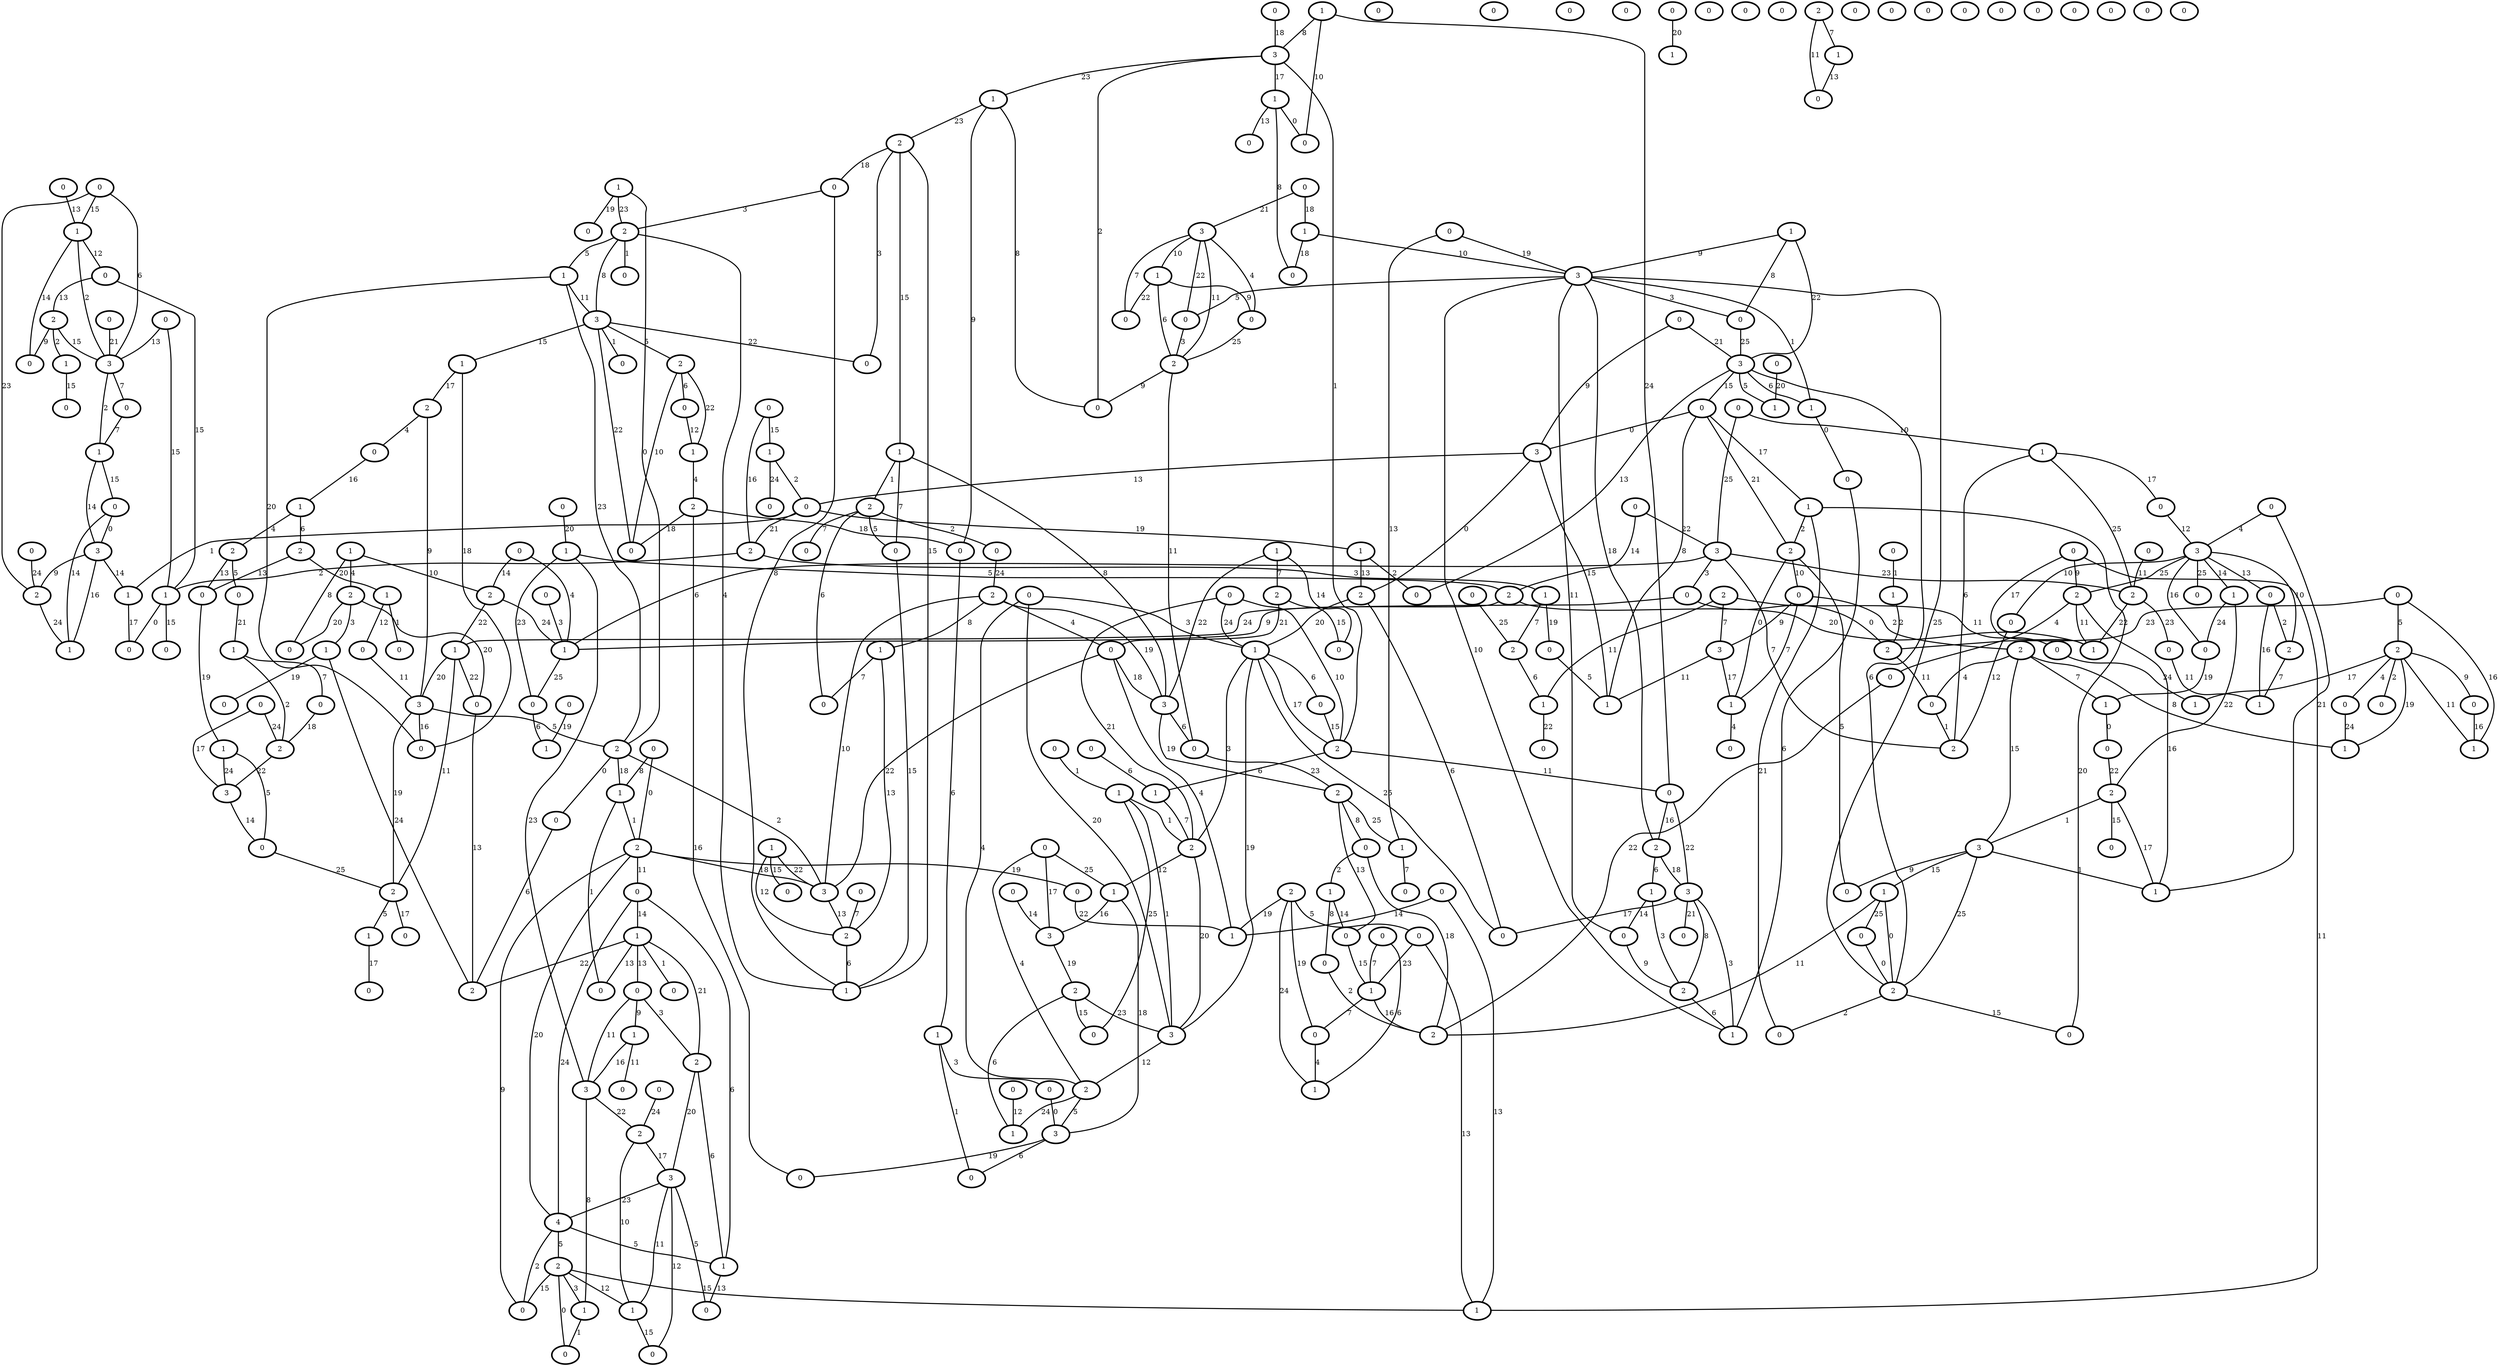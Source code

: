 graph G {
    0 [penwidth=3,label="0"]
    1 [penwidth=3,label="0"]
    2 [penwidth=3,label="0"]
    3 [penwidth=3,label="0"]
    4 [penwidth=3,label="0"]
    5 [penwidth=3,label="0"]
    6 [penwidth=3,label="1"]
    7 [penwidth=3,label="0"]
    8 [penwidth=3,label="1"]
    9 [penwidth=3,label="0"]
    10 [penwidth=3,label="1"]
    11 [penwidth=3,label="0"]
    12 [penwidth=3,label="0"]
    13 [penwidth=3,label="0"]
    14 [penwidth=3,label="0"]
    15 [penwidth=3,label="0"]
    16 [penwidth=3,label="0"]
    17 [penwidth=3,label="2"]
    18 [penwidth=3,label="0"]
    19 [penwidth=3,label="1"]
    20 [penwidth=3,label="2"]
    21 [penwidth=3,label="0"]
    22 [penwidth=3,label="0"]
    23 [penwidth=3,label="2"]
    24 [penwidth=3,label="1"]
    25 [penwidth=3,label="1"]
    26 [penwidth=3,label="0"]
    27 [penwidth=3,label="1"]
    28 [penwidth=3,label="0"]
    29 [penwidth=3,label="0"]
    30 [penwidth=3,label="1"]
    31 [penwidth=3,label="1"]
    32 [penwidth=3,label="0"]
    33 [penwidth=3,label="1"]
    34 [penwidth=3,label="2"]
    35 [penwidth=3,label="2"]
    36 [penwidth=3,label="0"]
    37 [penwidth=3,label="2"]
    38 [penwidth=3,label="0"]
    39 [penwidth=3,label="3"]
    40 [penwidth=3,label="2"]
    41 [penwidth=3,label="0"]
    42 [penwidth=3,label="0"]
    43 [penwidth=3,label="0"]
    44 [penwidth=3,label="1"]
    45 [penwidth=3,label="0"]
    46 [penwidth=3,label="2"]
    47 [penwidth=3,label="0"]
    48 [penwidth=3,label="1"]
    49 [penwidth=3,label="0"]
    50 [penwidth=3,label="0"]
    51 [penwidth=3,label="1"]
    52 [penwidth=3,label="0"]
    53 [penwidth=3,label="0"]
    54 [penwidth=3,label="0"]
    55 [penwidth=3,label="2"]
    56 [penwidth=3,label="1"]
    57 [penwidth=3,label="2"]
    58 [penwidth=3,label="1"]
    59 [penwidth=3,label="0"]
    60 [penwidth=3,label="0"]
    61 [penwidth=3,label="0"]
    62 [penwidth=3,label="0"]
    63 [penwidth=3,label="1"]
    64 [penwidth=3,label="0"]
    65 [penwidth=3,label="0"]
    66 [penwidth=3,label="2"]
    67 [penwidth=3,label="2"]
    68 [penwidth=3,label="3"]
    69 [penwidth=3,label="3"]
    70 [penwidth=3,label="2"]
    71 [penwidth=3,label="0"]
    72 [penwidth=3,label="0"]
    73 [penwidth=3,label="1"]
    74 [penwidth=3,label="1"]
    75 [penwidth=3,label="0"]
    76 [penwidth=3,label="2"]
    77 [penwidth=3,label="1"]
    78 [penwidth=3,label="0"]
    79 [penwidth=3,label="0"]
    80 [penwidth=3,label="0"]
    81 [penwidth=3,label="0"]
    82 [penwidth=3,label="2"]
    83 [penwidth=3,label="1"]
    84 [penwidth=3,label="0"]
    85 [penwidth=3,label="0"]
    86 [penwidth=3,label="0"]
    87 [penwidth=3,label="1"]
    88 [penwidth=3,label="0"]
    89 [penwidth=3,label="0"]
    90 [penwidth=3,label="0"]
    91 [penwidth=3,label="0"]
    92 [penwidth=3,label="1"]
    93 [penwidth=3,label="0"]
    94 [penwidth=3,label="0"]
    95 [penwidth=3,label="0"]
    96 [penwidth=3,label="0"]
    97 [penwidth=3,label="2"]
    98 [penwidth=3,label="0"]
    99 [penwidth=3,label="0"]
    100 [penwidth=3,label="0"]
    101 [penwidth=3,label="1"]
    102 [penwidth=3,label="1"]
    103 [penwidth=3,label="1"]
    104 [penwidth=3,label="1"]
    105 [penwidth=3,label="1"]
    106 [penwidth=3,label="3"]
    107 [penwidth=3,label="0"]
    108 [penwidth=3,label="1"]
    109 [penwidth=3,label="0"]
    110 [penwidth=3,label="1"]
    111 [penwidth=3,label="2"]
    112 [penwidth=3,label="2"]
    113 [penwidth=3,label="0"]
    114 [penwidth=3,label="0"]
    115 [penwidth=3,label="2"]
    116 [penwidth=3,label="1"]
    117 [penwidth=3,label="0"]
    118 [penwidth=3,label="1"]
    119 [penwidth=3,label="2"]
    120 [penwidth=3,label="3"]
    121 [penwidth=3,label="1"]
    122 [penwidth=3,label="1"]
    123 [penwidth=3,label="1"]
    124 [penwidth=3,label="1"]
    125 [penwidth=3,label="3"]
    126 [penwidth=3,label="0"]
    127 [penwidth=3,label="0"]
    128 [penwidth=3,label="0"]
    129 [penwidth=3,label="0"]
    130 [penwidth=3,label="1"]
    131 [penwidth=3,label="3"]
    132 [penwidth=3,label="1"]
    133 [penwidth=3,label="0"]
    134 [penwidth=3,label="0"]
    135 [penwidth=3,label="1"]
    136 [penwidth=3,label="0"]
    137 [penwidth=3,label="1"]
    138 [penwidth=3,label="0"]
    139 [penwidth=3,label="0"]
    140 [penwidth=3,label="1"]
    141 [penwidth=3,label="3"]
    142 [penwidth=3,label="2"]
    143 [penwidth=3,label="0"]
    144 [penwidth=3,label="0"]
    145 [penwidth=3,label="1"]
    146 [penwidth=3,label="0"]
    147 [penwidth=3,label="0"]
    148 [penwidth=3,label="0"]
    149 [penwidth=3,label="0"]
    150 [penwidth=3,label="0"]
    151 [penwidth=3,label="2"]
    152 [penwidth=3,label="1"]
    153 [penwidth=3,label="0"]
    154 [penwidth=3,label="0"]
    155 [penwidth=3,label="1"]
    156 [penwidth=3,label="0"]
    157 [penwidth=3,label="1"]
    158 [penwidth=3,label="1"]
    159 [penwidth=3,label="0"]
    160 [penwidth=3,label="1"]
    161 [penwidth=3,label="0"]
    162 [penwidth=3,label="0"]
    163 [penwidth=3,label="0"]
    164 [penwidth=3,label="0"]
    165 [penwidth=3,label="0"]
    166 [penwidth=3,label="1"]
    167 [penwidth=3,label="0"]
    168 [penwidth=3,label="2"]
    169 [penwidth=3,label="3"]
    170 [penwidth=3,label="0"]
    171 [penwidth=3,label="1"]
    172 [penwidth=3,label="1"]
    173 [penwidth=3,label="0"]
    174 [penwidth=3,label="0"]
    175 [penwidth=3,label="3"]
    176 [penwidth=3,label="3"]
    177 [penwidth=3,label="1"]
    178 [penwidth=3,label="1"]
    179 [penwidth=3,label="1"]
    180 [penwidth=3,label="0"]
    181 [penwidth=3,label="1"]
    182 [penwidth=3,label="3"]
    183 [penwidth=3,label="1"]
    184 [penwidth=3,label="0"]
    185 [penwidth=3,label="0"]
    186 [penwidth=3,label="2"]
    187 [penwidth=3,label="0"]
    188 [penwidth=3,label="0"]
    189 [penwidth=3,label="2"]
    190 [penwidth=3,label="0"]
    191 [penwidth=3,label="0"]
    192 [penwidth=3,label="0"]
    193 [penwidth=3,label="0"]
    194 [penwidth=3,label="1"]
    195 [penwidth=3,label="0"]
    196 [penwidth=3,label="0"]
    197 [penwidth=3,label="0"]
    198 [penwidth=3,label="2"]
    199 [penwidth=3,label="2"]
    200 [penwidth=3,label="0"]
    201 [penwidth=3,label="0"]
    202 [penwidth=3,label="0"]
    203 [penwidth=3,label="2"]
    204 [penwidth=3,label="0"]
    205 [penwidth=3,label="0"]
    206 [penwidth=3,label="0"]
    207 [penwidth=3,label="0"]
    208 [penwidth=3,label="1"]
    209 [penwidth=3,label="1"]
    210 [penwidth=3,label="0"]
    211 [penwidth=3,label="2"]
    212 [penwidth=3,label="0"]
    213 [penwidth=3,label="3"]
    214 [penwidth=3,label="0"]
    215 [penwidth=3,label="1"]
    216 [penwidth=3,label="2"]
    217 [penwidth=3,label="1"]
    218 [penwidth=3,label="2"]
    219 [penwidth=3,label="0"]
    220 [penwidth=3,label="0"]
    221 [penwidth=3,label="2"]
    222 [penwidth=3,label="2"]
    223 [penwidth=3,label="2"]
    224 [penwidth=3,label="0"]
    225 [penwidth=3,label="1"]
    226 [penwidth=3,label="3"]
    227 [penwidth=3,label="0"]
    228 [penwidth=3,label="2"]
    229 [penwidth=3,label="0"]
    230 [penwidth=3,label="1"]
    231 [penwidth=3,label="1"]
    232 [penwidth=3,label="0"]
    233 [penwidth=3,label="0"]
    234 [penwidth=3,label="2"]
    235 [penwidth=3,label="0"]
    236 [penwidth=3,label="0"]
    237 [penwidth=3,label="0"]
    238 [penwidth=3,label="0"]
    239 [penwidth=3,label="0"]
    240 [penwidth=3,label="3"]
    241 [penwidth=3,label="0"]
    242 [penwidth=3,label="0"]
    243 [penwidth=3,label="0"]
    244 [penwidth=3,label="3"]
    245 [penwidth=3,label="3"]
    246 [penwidth=3,label="1"]
    247 [penwidth=3,label="0"]
    248 [penwidth=3,label="0"]
    249 [penwidth=3,label="1"]
    250 [penwidth=3,label="1"]
    251 [penwidth=3,label="2"]
    252 [penwidth=3,label="0"]
    253 [penwidth=3,label="2"]
    254 [penwidth=3,label="1"]
    255 [penwidth=3,label="0"]
    256 [penwidth=3,label="2"]
    257 [penwidth=3,label="0"]
    258 [penwidth=3,label="0"]
    259 [penwidth=3,label="0"]
    260 [penwidth=3,label="2"]
    261 [penwidth=3,label="0"]
    262 [penwidth=3,label="0"]
    263 [penwidth=3,label="2"]
    264 [penwidth=3,label="0"]
    265 [penwidth=3,label="2"]
    266 [penwidth=3,label="1"]
    267 [penwidth=3,label="1"]
    268 [penwidth=3,label="0"]
    269 [penwidth=3,label="0"]
    270 [penwidth=3,label="0"]
    271 [penwidth=3,label="1"]
    272 [penwidth=3,label="0"]
    273 [penwidth=3,label="2"]
    274 [penwidth=3,label="3"]
    275 [penwidth=3,label="0"]
    276 [penwidth=3,label="0"]
    277 [penwidth=3,label="1"]
    278 [penwidth=3,label="0"]
    279 [penwidth=3,label="1"]
    280 [penwidth=3,label="0"]
    281 [penwidth=3,label="1"]
    282 [penwidth=3,label="0"]
    283 [penwidth=3,label="3"]
    284 [penwidth=3,label="3"]
    285 [penwidth=3,label="1"]
    286 [penwidth=3,label="2"]
    287 [penwidth=3,label="3"]
    288 [penwidth=3,label="3"]
    289 [penwidth=3,label="2"]
    290 [penwidth=3,label="2"]
    291 [penwidth=3,label="0"]
    292 [penwidth=3,label="0"]
    293 [penwidth=3,label="0"]
    294 [penwidth=3,label="2"]
    295 [penwidth=3,label="0"]
    296 [penwidth=3,label="1"]
    297 [penwidth=3,label="4"]
    298 [penwidth=3,label="2"]
    299 [penwidth=3,label="2"]

    164--172 [penwidth=2,label="15"]
    97--27 [penwidth=2,label="6"]
    72--120 [penwidth=2,label="21"]
    166--169 [penwidth=2,label="19"]
    175--0 [penwidth=2,label="6"]
    258--199 [penwidth=2,label="12"]
    55--283 [penwidth=2,label="22"]
    236--284 [penwidth=2,label="17"]
    184--69 [penwidth=2,label="11"]
    8--295 [penwidth=2,label="15"]
    225--290 [penwidth=2,label="22"]
    213--117 [penwidth=2,label="5"]
    123--234 [penwidth=2,label="13"]
    228--50 [penwidth=2,label="7"]
    30--188 [penwidth=2,label="7"]
    130--45 [penwidth=2,label="16"]
    253--155 [penwidth=2,label="20"]
    254--191 [penwidth=2,label="24"]
    120--171 [penwidth=2,label="6"]
    288--77 [penwidth=2,label="6"]
    62--294 [penwidth=2,label="23"]
    297--111 [penwidth=2,label="5"]
    250--39 [penwidth=2,label="11"]
    39--94 [penwidth=2,label="1"]
    13--240 [penwidth=2,label="16"]
    111--47 [penwidth=2,label="15"]
    290--52 [penwidth=2,label="15"]
    14--274 [penwidth=2,label="21"]
    67--58 [penwidth=2,label="0"]
    226--207 [penwidth=2,label="6"]
    176--88 [penwidth=2,label="21"]
    253--77 [penwidth=2,label="9"]
    244--266 [penwidth=2,label="11"]
    103--185 [penwidth=2,label="7"]
    37--51 [penwidth=2,label="16"]
    56--299 [penwidth=2,label="1"]
    36--287 [penwidth=2,label="0"]
    175--23 [penwidth=2,label="19"]
    8--182 [penwidth=2,label="11"]
    198--96 [penwidth=2,label="4"]
    62--66 [penwidth=2,label="5"]
    242--44 [penwidth=2,label="15"]
    142--291 [penwidth=2,label="0"]
    165--135 [penwidth=2,label="6"]
    234--166 [penwidth=2,label="20"]
    182--229 [penwidth=2,label="5"]
    112--241 [penwidth=2,label="3"]
    5--51 [penwidth=2,label="21"]
    141--216 [penwidth=2,label="9"]
    211--1 [penwidth=2,label="13"]
    224--55 [penwidth=2,label="18"]
    185--198 [penwidth=2,label="2"]
    158--98 [penwidth=2,label="13"]
    141--20 [penwidth=2,label="19"]
    186--124 [penwidth=2,label="24"]
    29--124 [penwidth=2,label="6"]
    222--166 [penwidth=2,label="3"]
    24--36 [penwidth=2,label="15"]
    148--120 [penwidth=2,label="25"]
    58--81 [penwidth=2,label="25"]
    163--34 [penwidth=2,label="14"]
    177--153 [penwidth=2,label="7"]
    189--0 [penwidth=2,label="11"]
    215--49 [penwidth=2,label="17"]
    78--131 [penwidth=2,label="18"]
    218--135 [penwidth=2,label="6"]
    293--152 [penwidth=2,label="14"]
    106--239 [penwidth=2,label="13"]
    118--141 [penwidth=2,label="20"]
    137--134 [penwidth=2,label="17"]
    122--276 [penwidth=2,label="17"]
    39--40 [penwidth=2,label="5"]
    3--24 [penwidth=2,label="7"]
    80--82 [penwidth=2,label="24"]
    175--102 [penwidth=2,label="8"]
    27--222 [penwidth=2,label="7"]
    164--125 [penwidth=2,label="6"]
    298--152 [penwidth=2,label="21"]
    68--67 [penwidth=2,label="25"]
    169--46 [penwidth=2,label="12"]
    261--249 [penwidth=2,label="11"]
    239--137 [penwidth=2,label="1"]
    254--60 [penwidth=2,label="10"]
    68--227 [penwidth=2,label="9"]
    12--213 [penwidth=2,label="11"]
    256--38 [penwidth=2,label="18"]
    102--228 [penwidth=2,label="1"]
    162--118 [penwidth=2,label="24"]
    213--135 [penwidth=2,label="10"]
    292--77 [penwidth=2,label="3"]
    111--231 [penwidth=2,label="3"]
    222--194 [penwidth=2,label="12"]
    226--194 [penwidth=2,label="18"]
    63--53 [penwidth=2,label="24"]
    13--181 [penwidth=2,label="19"]
    131--101 [penwidth=2,label="23"]
    236--46 [penwidth=2,label="4"]
    178--213 [penwidth=2,label="9"]
    106--234 [penwidth=2,label="0"]
    96--199 [penwidth=2,label="1"]
    41--283 [penwidth=2,label="17"]
    115--220 [penwidth=2,label="1"]
    173--274 [penwidth=2,label="7"]
    87--286 [penwidth=2,label="12"]
    21--125 [penwidth=2,label="13"]
    216--15 [penwidth=2,label="4"]
    197--141 [penwidth=2,label="11"]
    263--130 [penwidth=2,label="7"]
    65--279 [penwidth=2,label="20"]
    68--51 [penwidth=2,label="1"]
    1--183 [penwidth=2,label="19"]
    185--244 [penwidth=2,label="9"]
    16--97 [penwidth=2,label="10"]
    83--213 [penwidth=2,label="10"]
    46--226 [penwidth=2,label="5"]
    111--249 [penwidth=2,label="15"]
    151--127 [penwidth=2,label="11"]
    261--37 [penwidth=2,label="9"]
    46--74 [penwidth=2,label="24"]
    246--107 [penwidth=2,label="15"]
    162--294 [penwidth=2,label="0"]
    112--102 [penwidth=2,label="15"]
    39--241 [penwidth=2,label="22"]
    294--96 [penwidth=2,label="11"]
    131--97 [penwidth=2,label="1"]
    131--196 [penwidth=2,label="2"]
    228--238 [penwidth=2,label="2"]
    129--245 [penwidth=2,label="22"]
    109--172 [penwidth=2,label="13"]
    92--90 [penwidth=2,label="18"]
    33--142 [penwidth=2,label="0"]
    231--156 [penwidth=2,label="1"]
    260--157 [penwidth=2,label="2"]
    264--249 [penwidth=2,label="13"]
    164--82 [penwidth=2,label="23"]
    265--154 [penwidth=2,label="15"]
    269--124 [penwidth=2,label="4"]
    217--149 [penwidth=2,label="1"]
    200--116 [penwidth=2,label="15"]
    87--245 [penwidth=2,label="22"]
    240--263 [penwidth=2,label="10"]
    57--177 [penwidth=2,label="8"]
    12--218 [penwidth=2,label="9"]
    140--154 [penwidth=2,label="14"]
    228--200 [penwidth=2,label="5"]
    157--2 [penwidth=2,label="15"]
    120--205 [penwidth=2,label="15"]
    208--235 [penwidth=2,label="19"]
    278--97 [penwidth=2,label="15"]
    285--12 [penwidth=2,label="14"]
    67--138 [penwidth=2,label="2"]
    261--155 [penwidth=2,label="17"]
    176--191 [penwidth=2,label="22"]
    19--207 [penwidth=2,label="1"]
    133--299 [penwidth=2,label="0"]
    152--136 [penwidth=2,label="13"]
    76--86 [penwidth=2,label="15"]
    128--271 [penwidth=2,label="20"]
    122--223 [penwidth=2,label="25"]
    112--116 [penwidth=2,label="15"]
    145--127 [penwidth=2,label="13"]
    198--68 [penwidth=2,label="15"]
    187--46 [penwidth=2,label="4"]
    4--230 [penwidth=2,label="22"]
    285--218 [penwidth=2,label="3"]
    118--100 [penwidth=2,label="22"]
    242--23 [penwidth=2,label="13"]
    275--10 [penwidth=2,label="1"]
    291--168 [penwidth=2,label="6"]
    20--252 [penwidth=2,label="17"]
    221--104 [penwidth=2,label="11"]
    110--35 [penwidth=2,label="2"]
    16--166 [penwidth=2,label="24"]
    38--19 [penwidth=2,label="6"]
    262--226 [penwidth=2,label="0"]
    67--193 [penwidth=2,label="15"]
    151--145 [penwidth=2,label="7"]
    35--205 [penwidth=2,label="21"]
    271--253 [penwidth=2,label="5"]
    102--200 [penwidth=2,label="7"]
    176--218 [penwidth=2,label="8"]
    69--17 [penwidth=2,label="22"]
    176--190 [penwidth=2,label="17"]
    239--260 [penwidth=2,label="21"]
    174--30 [penwidth=2,label="13"]
    293--73 [penwidth=2,label="6"]
    183--283 [penwidth=2,label="24"]
    152--168 [penwidth=2,label="22"]
    205--110 [penwidth=2,label="17"]
    62--121 [penwidth=2,label="16"]
    266--106 [penwidth=2,label="15"]
    41--55 [penwidth=2,label="24"]
    223--93 [penwidth=2,label="23"]
    284--76 [penwidth=2,label="19"]
    194--284 [penwidth=2,label="16"]
    121--66 [penwidth=2,label="11"]
    178--148 [penwidth=2,label="8"]
    172--125 [penwidth=2,label="2"]
    171--165 [penwidth=2,label="0"]
    66--247 [penwidth=2,label="9"]
    156--111 [penwidth=2,label="0"]
    273--208 [penwidth=2,label="3"]
    296--251 [penwidth=2,label="7"]
    67--213 [penwidth=2,label="25"]
    250--90 [penwidth=2,label="20"]
    76--169 [penwidth=2,label="23"]
    256--7 [penwidth=2,label="16"]
    152--184 [penwidth=2,label="13"]
    29--44 [penwidth=2,label="7"]
    132--219 [penwidth=2,label="9"]
    66--209 [penwidth=2,label="17"]
    276--240 [penwidth=2,label="12"]
    68--58 [penwidth=2,label="15"]
    203--213 [penwidth=2,label="18"]
    34--118 [penwidth=2,label="22"]
    37--28 [penwidth=2,label="4"]
    10--169 [penwidth=2,label="1"]
    97--191 [penwidth=2,label="11"]
    120--277 [penwidth=2,label="5"]
    70--237 [penwidth=2,label="9"]
    57--245 [penwidth=2,label="10"]
    21--157 [penwidth=2,label="15"]
    95--288 [penwidth=2,label="25"]
    217--197 [penwidth=2,label="12"]
    158--60 [penwidth=2,label="0"]
    70--125 [penwidth=2,label="15"]
    191--203 [penwidth=2,label="16"]
    141--142 [penwidth=2,label="5"]
    248--125 [penwidth=2,label="21"]
    244--103 [penwidth=2,label="17"]
    37--155 [penwidth=2,label="11"]
    119--217 [penwidth=2,label="20"]
    6--273 [penwidth=2,label="4"]
    223--155 [penwidth=2,label="22"]
    290--68 [penwidth=2,label="1"]
    24--287 [penwidth=2,label="14"]
    267--255 [penwidth=2,label="8"]
    143--281 [penwidth=2,label="6"]
    221--84 [penwidth=2,label="11"]
    202--70 [penwidth=2,label="13"]
    282--253 [penwidth=2,label="14"]
    67--120 [penwidth=2,label="6"]
    6--180 [penwidth=2,label="8"]
    166--97 [penwidth=2,label="17"]
    108--294 [penwidth=2,label="2"]
    57--129 [penwidth=2,label="4"]
    186--264 [penwidth=2,label="5"]
    110--193 [penwidth=2,label="20"]
    40--243 [penwidth=2,label="6"]
    17--182 [penwidth=2,label="17"]
    31--40 [penwidth=2,label="22"]
    39--92 [penwidth=2,label="15"]
    101--196 [penwidth=2,label="8"]
    75--223 [penwidth=2,label="11"]
    190--234 [penwidth=2,label="6"]
    254--131 [penwidth=2,label="8"]
    240--258 [penwidth=2,label="10"]
    273--100 [penwidth=2,label="20"]
    186--230 [penwidth=2,label="19"]
    115--39 [penwidth=2,label="8"]
    240--159 [penwidth=2,label="25"]
    35--185 [penwidth=2,label="10"]
    273--180 [penwidth=2,label="20"]
    92--216 [penwidth=2,label="17"]
    182--295 [penwidth=2,label="12"]
    16--222 [penwidth=2,label="21"]
    178--120 [penwidth=2,label="22"]
    131--158 [penwidth=2,label="17"]
    288--223 [penwidth=2,label="23"]
    18--115 [penwidth=2,label="3"]
    267--242 [penwidth=2,label="14"]
    57--175 [penwidth=2,label="19"]
    111--8 [penwidth=2,label="12"]
    298--182 [penwidth=2,label="20"]
    48--119 [penwidth=2,label="6"]
    189--196 [penwidth=2,label="9"]
    288--162 [penwidth=2,label="3"]
    125--3 [penwidth=2,label="7"]
    133--56 [penwidth=2,label="8"]
    6--34 [penwidth=2,label="10"]
    271--143 [penwidth=2,label="23"]
    20--215 [penwidth=2,label="5"]
    287--137 [penwidth=2,label="14"]
    183--167 [penwidth=2,label="5"]
    160--224 [penwidth=2,label="7"]
    205--106 [penwidth=2,label="0"]
    288--199 [penwidth=2,label="7"]
    5--240 [penwidth=2,label="4"]
    174--213 [penwidth=2,label="19"]
    0--23 [penwidth=2,label="23"]
    225--13 [penwidth=2,label="24"]
    245--286 [penwidth=2,label="13"]
    34--77 [penwidth=2,label="24"]
    264--44 [penwidth=2,label="23"]
    163--77 [penwidth=2,label="4"]
    113--39 [penwidth=2,label="22"]
    221--244 [penwidth=2,label="7"]
    211--212 [penwidth=2,label="5"]
    105--36 [penwidth=2,label="14"]
    42--249 [penwidth=2,label="13"]
    44--289 [penwidth=2,label="16"]
    118--20 [penwidth=2,label="11"]
    66--259 [penwidth=2,label="2"]
    171--213 [penwidth=2,label="1"]
    32--281 [penwidth=2,label="19"]
    19--262 [penwidth=2,label="3"]
    272--277 [penwidth=2,label="20"]
    247--121 [penwidth=2,label="16"]
    8--17 [penwidth=2,label="10"]
    81--67 [penwidth=2,label="0"]
    101--38 [penwidth=2,label="9"]
    270--284 [penwidth=2,label="14"]
    205--266 [penwidth=2,label="8"]
    10--222 [penwidth=2,label="1"]
    184--298 [penwidth=2,label="3"]
    66--179 [penwidth=2,label="19"]
    56--136 [penwidth=2,label="1"]
    123--64 [penwidth=2,label="2"]
    290--51 [penwidth=2,label="17"]
    42--230 [penwidth=2,label="14"]
    152--22 [penwidth=2,label="1"]
    140--265 [penwidth=2,label="7"]
    283--167 [penwidth=2,label="14"]
    240--225 [penwidth=2,label="14"]
    77--143 [penwidth=2,label="25"]
    70--246 [penwidth=2,label="2"]
    212--160 [penwidth=2,label="21"]
    25--69 [penwidth=2,label="16"]
    82--105 [penwidth=2,label="24"]
    297--47 [penwidth=2,label="2"]
    238--57 [penwidth=2,label="24"]
    297--73 [penwidth=2,label="5"]
    116--18 [penwidth=2,label="8"]
    83--146 [penwidth=2,label="18"]
    126--260 [penwidth=2,label="16"]
    182--297 [penwidth=2,label="23"]
    299--293 [penwidth=2,label="11"]
    166--278 [penwidth=2,label="6"]
    187--166 [penwidth=2,label="3"]
    274--219 [penwidth=2,label="4"]
    140--175 [penwidth=2,label="22"]
    100--168 [penwidth=2,label="13"]
    202--157 [penwidth=2,label="15"]
    15--48 [penwidth=2,label="16"]
    95--122 [penwidth=2,label="10"]
    210--290 [penwidth=2,label="22"]
    184--25 [penwidth=2,label="9"]
    297--299 [penwidth=2,label="20"]
    113--40 [penwidth=2,label="10"]
    153--228 [penwidth=2,label="6"]
    256--113 [penwidth=2,label="18"]
    158--146 [penwidth=2,label="8"]
    74--76 [penwidth=2,label="6"]
    203--176 [penwidth=2,label="18"]
    126--63 [penwidth=2,label="15"]
    208--168 [penwidth=2,label="24"]
    186--269 [penwidth=2,label="19"]
    240--37 [penwidth=2,label="25"]
    132--173 [penwidth=2,label="22"]
    33--147 [penwidth=2,label="19"]
    260--296 [penwidth=2,label="3"]
    172--202 [penwidth=2,label="12"]
    48--211 [penwidth=2,label="4"]
    117--189 [penwidth=2,label="3"]
    132--189 [penwidth=2,label="6"]
    172--237 [penwidth=2,label="14"]
    129--230 [penwidth=2,label="4"]
    112--18 [penwidth=2,label="18"]
    45--263 [penwidth=2,label="2"]
    84--209 [penwidth=2,label="24"]
    233--266 [penwidth=2,label="5"]
    255--289 [penwidth=2,label="2"]
    203--285 [penwidth=2,label="6"]
    157--134 [penwidth=2,label="0"]
    274--117 [penwidth=2,label="22"]
    91--286 [penwidth=2,label="7"]
    239--123 [penwidth=2,label="19"]
    213--148 [penwidth=2,label="3"]
    298--73 [penwidth=2,label="6"]
    287--82 [penwidth=2,label="9"]
    122--199 [penwidth=2,label="6"]
    89--74 [penwidth=2,label="12"]
    115--250 [penwidth=2,label="5"]
    282--288 [penwidth=2,label="22"]
    141--90 [penwidth=2,label="16"]
    271--69 [penwidth=2,label="23"]
    72--106 [penwidth=2,label="9"]
    240--45 [penwidth=2,label="13"]
    226--7 [penwidth=2,label="19"]
    176--135 [penwidth=2,label="3"]
    144--251 [penwidth=2,label="25"]
    33--115 [penwidth=2,label="23"]
    243--31 [penwidth=2,label="12"]
    190--166 [penwidth=2,label="25"]
    35--227 [penwidth=2,label="5"]
    169--222 [penwidth=2,label="20"]
    119--1 [penwidth=2,label="13"]
    274--132 [penwidth=2,label="10"]
    66--214 [penwidth=2,label="4"]
    250--142 [penwidth=2,label="23"]
    214--179 [penwidth=2,label="24"]
    28--289 [penwidth=2,label="22"]
    142--245 [penwidth=2,label="2"]
    187--169 [penwidth=2,label="20"]
    265--129 [penwidth=2,label="21"]
    116--115 [penwidth=2,label="4"]
    296--233 [penwidth=2,label="19"]
    181--210 [penwidth=2,label="0"]
    23--43 [penwidth=2,label="8"]
    104--195 [penwidth=2,label="22"]
    201--108 [penwidth=2,label="1"]
    103--35 [penwidth=2,label="0"]
    231--69 [penwidth=2,label="8"]
    93--130 [penwidth=2,label="11"]
    160--55 [penwidth=2,label="2"]
    14--83 [penwidth=2,label="18"]
    299--47 [penwidth=2,label="9"]
    251--104 [penwidth=2,label="6"]
    177--286 [penwidth=2,label="13"]
    63--239 [penwidth=2,label="2"]
    10--86 [penwidth=2,label="25"]
    219--189 [penwidth=2,label="25"]
    43--267 [penwidth=2,label="2"]
    198--181 [penwidth=2,label="7"]
    44--269 [penwidth=2,label="7"]
    79--27 [penwidth=2,label="6"]
    299--4 [penwidth=2,label="19"]
    64--120 [penwidth=2,label="13"]
    103--71 [penwidth=2,label="4"]
    299--245 [penwidth=2,label="18"]
    289--43 [penwidth=2,label="18"]
    101--112 [penwidth=2,label="23"]
    274--189 [penwidth=2,label="11"]
    110--138 [penwidth=2,label="21"]
    167--20 [penwidth=2,label="25"]
    26--17 [penwidth=2,label="24"]
    198--179 [penwidth=2,label="8"]
    287--105 [penwidth=2,label="16"]
    24--125 [penwidth=2,label="2"]
    31--256 [penwidth=2,label="4"]
    297--293 [penwidth=2,label="24"]
    58--289 [penwidth=2,label="11"]
    129--175 [penwidth=2,label="18"]
    73--229 [penwidth=2,label="13"]
    236--194 [penwidth=2,label="25"]
    23--30 [penwidth=2,label="25"]
    25--232 [penwidth=2,label="11"]
    87--54 [penwidth=2,label="15"]
    286--116 [penwidth=2,label="6"]
    142--56 [penwidth=2,label="18"]
}
